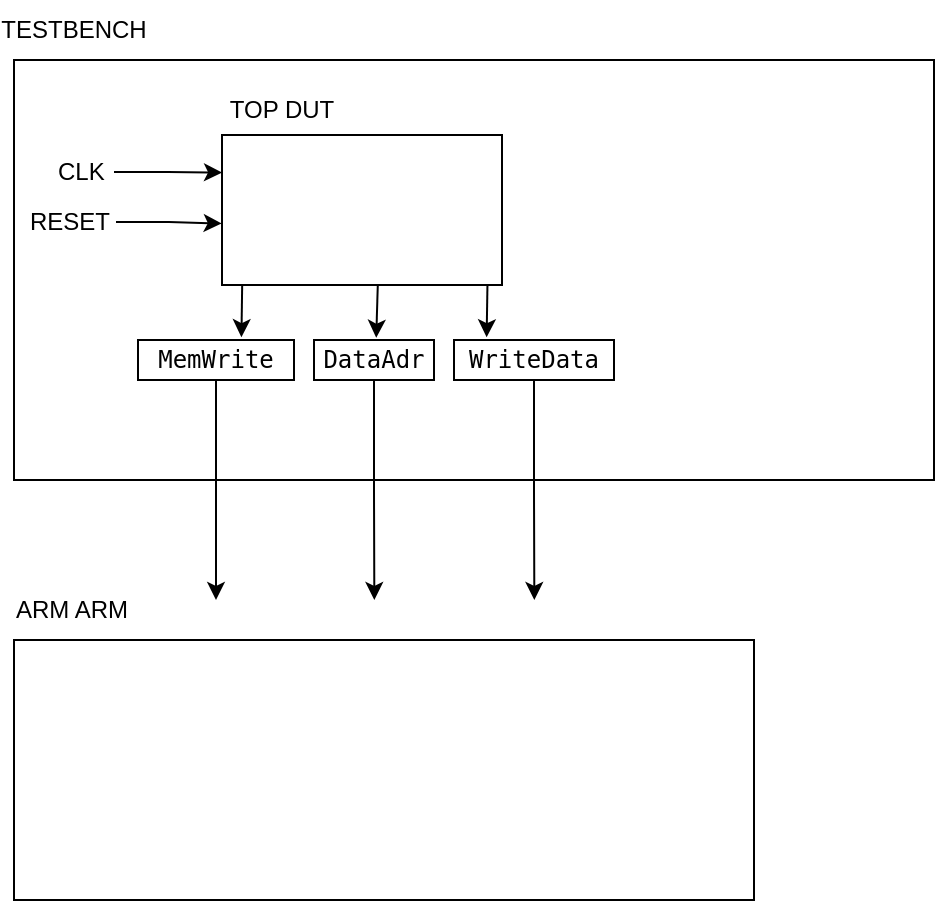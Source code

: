 <mxfile version="26.2.3">
  <diagram name="Página-1" id="NAmM1-ZtK7_rb2ben3PG">
    <mxGraphModel dx="985" dy="541" grid="1" gridSize="10" guides="1" tooltips="1" connect="1" arrows="1" fold="1" page="1" pageScale="1" pageWidth="827" pageHeight="1169" math="0" shadow="0">
      <root>
        <mxCell id="0" />
        <mxCell id="1" parent="0" />
        <mxCell id="LJNkUysy-Gn-ZSd2sY3m-1" value="" style="rounded=0;whiteSpace=wrap;html=1;align=left;" vertex="1" parent="1">
          <mxGeometry x="170" y="50" width="460" height="210" as="geometry" />
        </mxCell>
        <mxCell id="LJNkUysy-Gn-ZSd2sY3m-36" style="edgeStyle=orthogonalEdgeStyle;rounded=0;orthogonalLoop=1;jettySize=auto;html=1;exitX=0.614;exitY=0.997;exitDx=0;exitDy=0;entryX=0.652;entryY=0.044;entryDx=0;entryDy=0;exitPerimeter=0;entryPerimeter=0;" edge="1" parent="1">
          <mxGeometry relative="1" as="geometry">
            <mxPoint x="351.96" y="160.275" as="sourcePoint" />
            <mxPoint x="351.12" y="188.88" as="targetPoint" />
            <Array as="points" />
          </mxGeometry>
        </mxCell>
        <mxCell id="LJNkUysy-Gn-ZSd2sY3m-12" value="" style="rounded=0;whiteSpace=wrap;html=1;" vertex="1" parent="1">
          <mxGeometry x="274" y="87.5" width="140" height="75" as="geometry" />
        </mxCell>
        <mxCell id="LJNkUysy-Gn-ZSd2sY3m-16" value="TESTBENCH" style="text;html=1;align=center;verticalAlign=middle;whiteSpace=wrap;rounded=0;" vertex="1" parent="1">
          <mxGeometry x="170" y="20" width="60" height="30" as="geometry" />
        </mxCell>
        <mxCell id="LJNkUysy-Gn-ZSd2sY3m-18" value="" style="rounded=0;whiteSpace=wrap;html=1;align=left;" vertex="1" parent="1">
          <mxGeometry x="170" y="340" width="370" height="130" as="geometry" />
        </mxCell>
        <mxCell id="LJNkUysy-Gn-ZSd2sY3m-26" style="edgeStyle=orthogonalEdgeStyle;rounded=0;orthogonalLoop=1;jettySize=auto;html=1;exitX=1;exitY=0.5;exitDx=0;exitDy=0;entryX=0;entryY=0.25;entryDx=0;entryDy=0;" edge="1" parent="1" source="LJNkUysy-Gn-ZSd2sY3m-21" target="LJNkUysy-Gn-ZSd2sY3m-12">
          <mxGeometry relative="1" as="geometry" />
        </mxCell>
        <mxCell id="LJNkUysy-Gn-ZSd2sY3m-21" value="CLK" style="text;html=1;align=left;verticalAlign=middle;whiteSpace=wrap;rounded=0;" vertex="1" parent="1">
          <mxGeometry x="190" y="91" width="30" height="30" as="geometry" />
        </mxCell>
        <mxCell id="LJNkUysy-Gn-ZSd2sY3m-22" value="TOP DUT" style="text;html=1;align=center;verticalAlign=middle;whiteSpace=wrap;rounded=0;" vertex="1" parent="1">
          <mxGeometry x="274" y="60" width="60" height="30" as="geometry" />
        </mxCell>
        <mxCell id="LJNkUysy-Gn-ZSd2sY3m-25" value="RESET" style="text;html=1;align=left;verticalAlign=middle;whiteSpace=wrap;rounded=0;" vertex="1" parent="1">
          <mxGeometry x="176" y="116" width="45" height="30" as="geometry" />
        </mxCell>
        <mxCell id="LJNkUysy-Gn-ZSd2sY3m-27" style="edgeStyle=orthogonalEdgeStyle;rounded=0;orthogonalLoop=1;jettySize=auto;html=1;exitX=1;exitY=0.5;exitDx=0;exitDy=0;entryX=-0.001;entryY=0.59;entryDx=0;entryDy=0;entryPerimeter=0;" edge="1" parent="1" source="LJNkUysy-Gn-ZSd2sY3m-25" target="LJNkUysy-Gn-ZSd2sY3m-12">
          <mxGeometry relative="1" as="geometry" />
        </mxCell>
        <mxCell id="LJNkUysy-Gn-ZSd2sY3m-35" style="edgeStyle=orthogonalEdgeStyle;rounded=0;orthogonalLoop=1;jettySize=auto;html=1;exitX=0.072;exitY=1.006;exitDx=0;exitDy=0;entryX=0.663;entryY=-0.07;entryDx=0;entryDy=0;entryPerimeter=0;exitPerimeter=0;" edge="1" parent="1" source="LJNkUysy-Gn-ZSd2sY3m-12" target="LJNkUysy-Gn-ZSd2sY3m-38">
          <mxGeometry relative="1" as="geometry">
            <mxPoint x="285.6" y="163.175" as="sourcePoint" />
            <mxPoint x="284.04" y="183.6" as="targetPoint" />
          </mxGeometry>
        </mxCell>
        <mxCell id="LJNkUysy-Gn-ZSd2sY3m-37" style="edgeStyle=orthogonalEdgeStyle;rounded=0;orthogonalLoop=1;jettySize=auto;html=1;exitX=0.948;exitY=1;exitDx=0;exitDy=0;entryX=0.204;entryY=0.031;entryDx=0;entryDy=0;entryPerimeter=0;exitPerimeter=0;" edge="1" parent="1" source="LJNkUysy-Gn-ZSd2sY3m-12">
          <mxGeometry relative="1" as="geometry">
            <mxPoint x="407" y="160.5" as="sourcePoint" />
            <mxPoint x="406.32" y="188.62" as="targetPoint" />
          </mxGeometry>
        </mxCell>
        <mxCell id="LJNkUysy-Gn-ZSd2sY3m-42" style="edgeStyle=orthogonalEdgeStyle;rounded=0;orthogonalLoop=1;jettySize=auto;html=1;exitX=0.5;exitY=1;exitDx=0;exitDy=0;" edge="1" parent="1" source="LJNkUysy-Gn-ZSd2sY3m-38">
          <mxGeometry relative="1" as="geometry">
            <mxPoint x="271" y="320" as="targetPoint" />
          </mxGeometry>
        </mxCell>
        <mxCell id="LJNkUysy-Gn-ZSd2sY3m-38" value="&lt;span style=&quot;font-family: monospace; text-align: left;&quot;&gt;MemWrite&lt;/span&gt;" style="rounded=0;whiteSpace=wrap;html=1;" vertex="1" parent="1">
          <mxGeometry x="232" y="190" width="78" height="20" as="geometry" />
        </mxCell>
        <mxCell id="LJNkUysy-Gn-ZSd2sY3m-44" style="edgeStyle=orthogonalEdgeStyle;rounded=0;orthogonalLoop=1;jettySize=auto;html=1;exitX=0.5;exitY=1;exitDx=0;exitDy=0;" edge="1" parent="1" source="LJNkUysy-Gn-ZSd2sY3m-40">
          <mxGeometry relative="1" as="geometry">
            <mxPoint x="350.172" y="320.0" as="targetPoint" />
          </mxGeometry>
        </mxCell>
        <mxCell id="LJNkUysy-Gn-ZSd2sY3m-40" value="&lt;span style=&quot;font-family: monospace; text-align: left;&quot;&gt;DataAdr&lt;/span&gt;" style="rounded=0;whiteSpace=wrap;html=1;" vertex="1" parent="1">
          <mxGeometry x="320" y="190" width="60" height="20" as="geometry" />
        </mxCell>
        <mxCell id="LJNkUysy-Gn-ZSd2sY3m-45" style="edgeStyle=orthogonalEdgeStyle;rounded=0;orthogonalLoop=1;jettySize=auto;html=1;exitX=0.5;exitY=1;exitDx=0;exitDy=0;" edge="1" parent="1" source="LJNkUysy-Gn-ZSd2sY3m-41">
          <mxGeometry relative="1" as="geometry">
            <mxPoint x="430.172" y="320.0" as="targetPoint" />
          </mxGeometry>
        </mxCell>
        <mxCell id="LJNkUysy-Gn-ZSd2sY3m-41" value="&lt;span style=&quot;font-family: monospace; text-align: left;&quot;&gt;WriteData&lt;/span&gt;" style="rounded=0;whiteSpace=wrap;html=1;" vertex="1" parent="1">
          <mxGeometry x="390" y="190" width="80" height="20" as="geometry" />
        </mxCell>
        <mxCell id="LJNkUysy-Gn-ZSd2sY3m-43" value="ARM ARM" style="text;html=1;align=center;verticalAlign=middle;whiteSpace=wrap;rounded=0;" vertex="1" parent="1">
          <mxGeometry x="168.5" y="310" width="60" height="30" as="geometry" />
        </mxCell>
      </root>
    </mxGraphModel>
  </diagram>
</mxfile>
